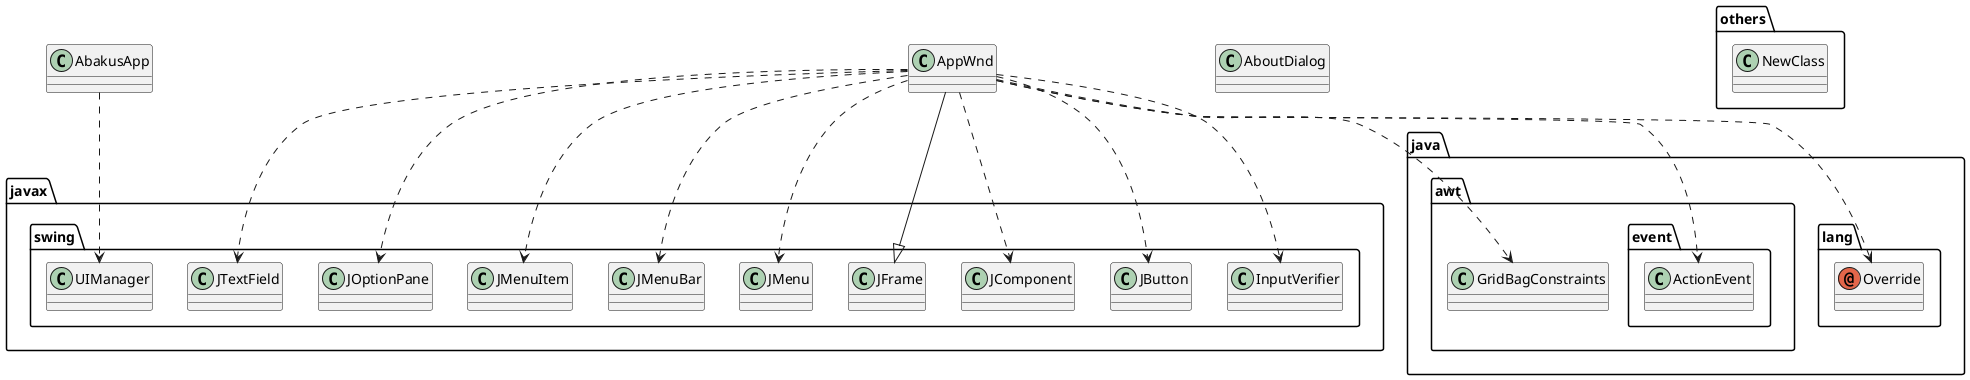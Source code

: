 @startuml
annotation java.lang.Override
class AbakusApp
class AboutDialog
class AppWnd
class java.awt.GridBagConstraints
class java.awt.event.ActionEvent
class javax.swing.InputVerifier
class javax.swing.JButton
class javax.swing.JComponent
class javax.swing.JFrame
class javax.swing.JMenu
class javax.swing.JMenuBar
class javax.swing.JMenuItem
class javax.swing.JOptionPane
class javax.swing.JTextField
class javax.swing.UIManager
class others.NewClass
AbakusApp ..> javax.swing.UIManager
AppWnd ..> java.lang.Override
AppWnd ..> java.awt.GridBagConstraints
AppWnd ..> java.awt.event.ActionEvent
AppWnd ..> javax.swing.InputVerifier
AppWnd ..> javax.swing.JButton
AppWnd ..> javax.swing.JComponent
AppWnd --|> javax.swing.JFrame
AppWnd ..> javax.swing.JMenu
AppWnd ..> javax.swing.JMenuBar
AppWnd ..> javax.swing.JMenuItem
AppWnd ..> javax.swing.JOptionPane
AppWnd ..> javax.swing.JTextField
@enduml